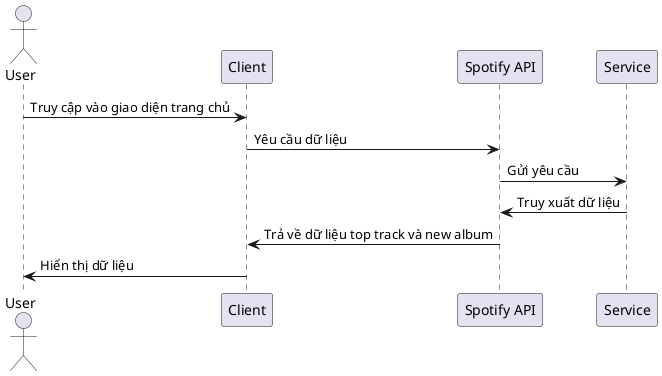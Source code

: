 @startuml
actor User
participant "Client" as Client
participant "Spotify API" as Spotify
participant "Service" as Service


User -> Client: Truy cập vào giao diện trang chủ
Client -> Spotify: Yêu cầu dữ liệu
Spotify -> Service: Gửi yêu cầu
Service -> Spotify: Truy xuất dữ liệu
Spotify -> Client: Trả về dữ liệu top track và new album
Client -> User: Hiển thị dữ liệu

@enduml